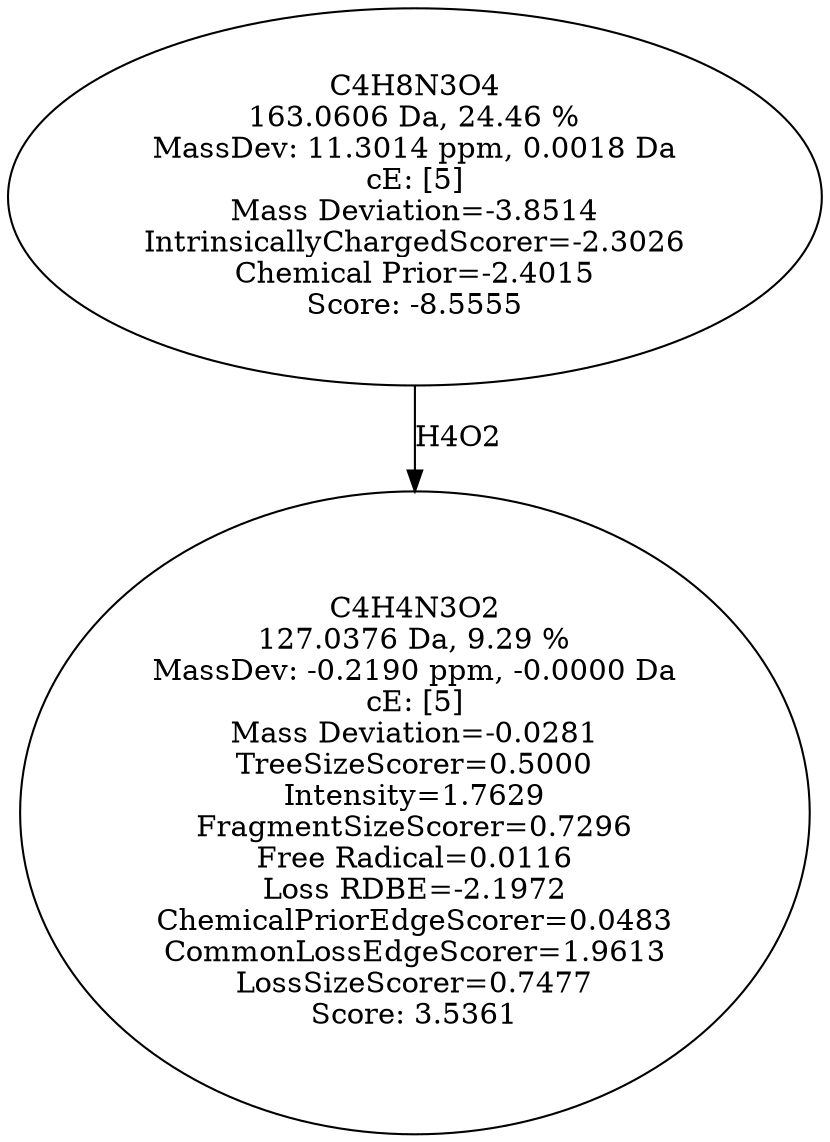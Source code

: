strict digraph {
v1 [label="C4H4N3O2\n127.0376 Da, 9.29 %\nMassDev: -0.2190 ppm, -0.0000 Da\ncE: [5]\nMass Deviation=-0.0281\nTreeSizeScorer=0.5000\nIntensity=1.7629\nFragmentSizeScorer=0.7296\nFree Radical=0.0116\nLoss RDBE=-2.1972\nChemicalPriorEdgeScorer=0.0483\nCommonLossEdgeScorer=1.9613\nLossSizeScorer=0.7477\nScore: 3.5361"];
v2 [label="C4H8N3O4\n163.0606 Da, 24.46 %\nMassDev: 11.3014 ppm, 0.0018 Da\ncE: [5]\nMass Deviation=-3.8514\nIntrinsicallyChargedScorer=-2.3026\nChemical Prior=-2.4015\nScore: -8.5555"];
v2 -> v1 [label="H4O2"];
}